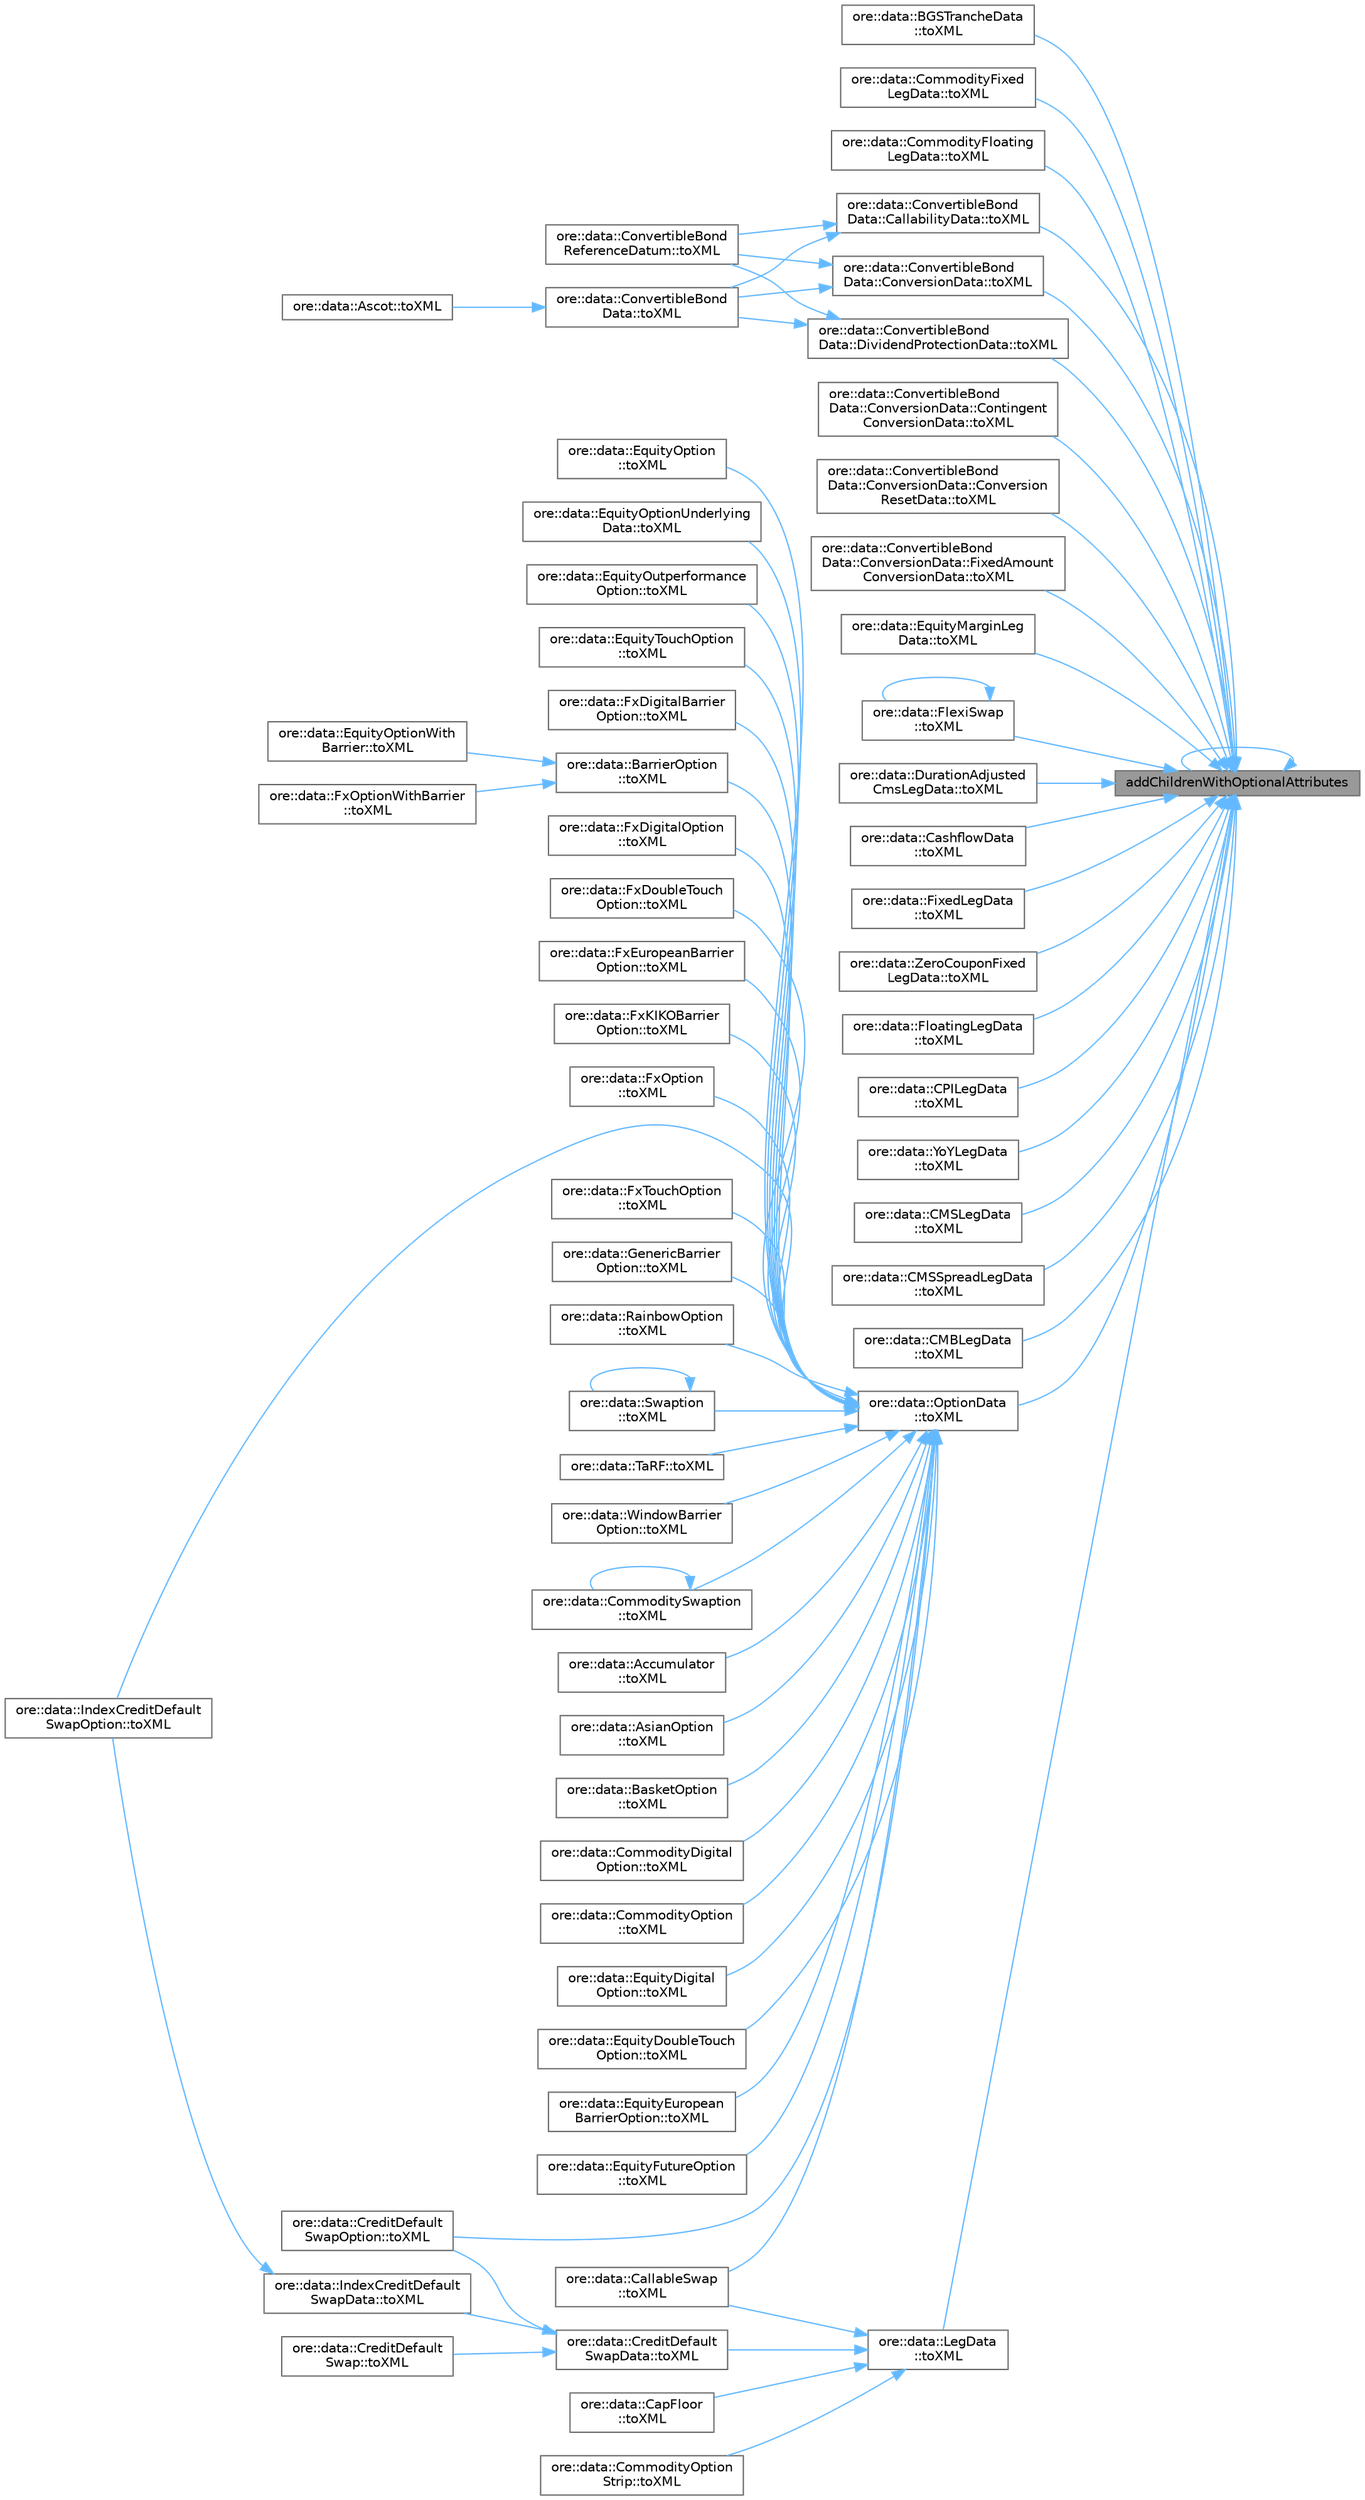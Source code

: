 digraph "addChildrenWithOptionalAttributes"
{
 // INTERACTIVE_SVG=YES
 // LATEX_PDF_SIZE
  bgcolor="transparent";
  edge [fontname=Helvetica,fontsize=10,labelfontname=Helvetica,labelfontsize=10];
  node [fontname=Helvetica,fontsize=10,shape=box,height=0.2,width=0.4];
  rankdir="RL";
  Node1 [label="addChildrenWithOptionalAttributes",height=0.2,width=0.4,color="gray40", fillcolor="grey60", style="filled", fontcolor="black",tooltip=" "];
  Node1 -> Node1 [dir="back",color="steelblue1",style="solid"];
  Node1 -> Node2 [dir="back",color="steelblue1",style="solid"];
  Node2 [label="ore::data::BGSTrancheData\l::toXML",height=0.2,width=0.4,color="grey40", fillcolor="white", style="filled",URL="$classore_1_1data_1_1_b_g_s_tranche_data.html#a98c77e5a9e18de0cd031a56f97459774",tooltip=" "];
  Node1 -> Node3 [dir="back",color="steelblue1",style="solid"];
  Node3 [label="ore::data::CommodityFixed\lLegData::toXML",height=0.2,width=0.4,color="grey40", fillcolor="white", style="filled",URL="$classore_1_1data_1_1_commodity_fixed_leg_data.html#a98c77e5a9e18de0cd031a56f97459774",tooltip=" "];
  Node1 -> Node4 [dir="back",color="steelblue1",style="solid"];
  Node4 [label="ore::data::CommodityFloating\lLegData::toXML",height=0.2,width=0.4,color="grey40", fillcolor="white", style="filled",URL="$classore_1_1data_1_1_commodity_floating_leg_data.html#a98c77e5a9e18de0cd031a56f97459774",tooltip=" "];
  Node1 -> Node5 [dir="back",color="steelblue1",style="solid"];
  Node5 [label="ore::data::ConvertibleBond\lData::CallabilityData::toXML",height=0.2,width=0.4,color="grey40", fillcolor="white", style="filled",URL="$classore_1_1data_1_1_convertible_bond_data_1_1_callability_data.html#a98c77e5a9e18de0cd031a56f97459774",tooltip=" "];
  Node5 -> Node6 [dir="back",color="steelblue1",style="solid"];
  Node6 [label="ore::data::ConvertibleBond\lData::toXML",height=0.2,width=0.4,color="grey40", fillcolor="white", style="filled",URL="$classore_1_1data_1_1_convertible_bond_data.html#a98c77e5a9e18de0cd031a56f97459774",tooltip=" "];
  Node6 -> Node7 [dir="back",color="steelblue1",style="solid"];
  Node7 [label="ore::data::Ascot::toXML",height=0.2,width=0.4,color="grey40", fillcolor="white", style="filled",URL="$classore_1_1data_1_1_ascot.html#a7efefb9270d6c4933e4c96de0771f17a",tooltip=" "];
  Node5 -> Node8 [dir="back",color="steelblue1",style="solid"];
  Node8 [label="ore::data::ConvertibleBond\lReferenceDatum::toXML",height=0.2,width=0.4,color="grey40", fillcolor="white", style="filled",URL="$classore_1_1data_1_1_convertible_bond_reference_datum.html#a98c77e5a9e18de0cd031a56f97459774",tooltip=" "];
  Node1 -> Node9 [dir="back",color="steelblue1",style="solid"];
  Node9 [label="ore::data::ConvertibleBond\lData::ConversionData::Contingent\lConversionData::toXML",height=0.2,width=0.4,color="grey40", fillcolor="white", style="filled",URL="$classore_1_1data_1_1_convertible_bond_data_1_1_conversion_data_1_1_contingent_conversion_data.html#a98c77e5a9e18de0cd031a56f97459774",tooltip=" "];
  Node1 -> Node10 [dir="back",color="steelblue1",style="solid"];
  Node10 [label="ore::data::ConvertibleBond\lData::ConversionData::Conversion\lResetData::toXML",height=0.2,width=0.4,color="grey40", fillcolor="white", style="filled",URL="$classore_1_1data_1_1_convertible_bond_data_1_1_conversion_data_1_1_conversion_reset_data.html#a98c77e5a9e18de0cd031a56f97459774",tooltip=" "];
  Node1 -> Node11 [dir="back",color="steelblue1",style="solid"];
  Node11 [label="ore::data::ConvertibleBond\lData::ConversionData::FixedAmount\lConversionData::toXML",height=0.2,width=0.4,color="grey40", fillcolor="white", style="filled",URL="$classore_1_1data_1_1_convertible_bond_data_1_1_conversion_data_1_1_fixed_amount_conversion_data.html#a98c77e5a9e18de0cd031a56f97459774",tooltip=" "];
  Node1 -> Node12 [dir="back",color="steelblue1",style="solid"];
  Node12 [label="ore::data::ConvertibleBond\lData::ConversionData::toXML",height=0.2,width=0.4,color="grey40", fillcolor="white", style="filled",URL="$classore_1_1data_1_1_convertible_bond_data_1_1_conversion_data.html#a98c77e5a9e18de0cd031a56f97459774",tooltip=" "];
  Node12 -> Node6 [dir="back",color="steelblue1",style="solid"];
  Node12 -> Node8 [dir="back",color="steelblue1",style="solid"];
  Node1 -> Node13 [dir="back",color="steelblue1",style="solid"];
  Node13 [label="ore::data::ConvertibleBond\lData::DividendProtectionData::toXML",height=0.2,width=0.4,color="grey40", fillcolor="white", style="filled",URL="$classore_1_1data_1_1_convertible_bond_data_1_1_dividend_protection_data.html#a98c77e5a9e18de0cd031a56f97459774",tooltip=" "];
  Node13 -> Node6 [dir="back",color="steelblue1",style="solid"];
  Node13 -> Node8 [dir="back",color="steelblue1",style="solid"];
  Node1 -> Node14 [dir="back",color="steelblue1",style="solid"];
  Node14 [label="ore::data::EquityMarginLeg\lData::toXML",height=0.2,width=0.4,color="grey40", fillcolor="white", style="filled",URL="$classore_1_1data_1_1_equity_margin_leg_data.html#a98c77e5a9e18de0cd031a56f97459774",tooltip=" "];
  Node1 -> Node15 [dir="back",color="steelblue1",style="solid"];
  Node15 [label="ore::data::FlexiSwap\l::toXML",height=0.2,width=0.4,color="grey40", fillcolor="white", style="filled",URL="$classore_1_1data_1_1_flexi_swap.html#a98c77e5a9e18de0cd031a56f97459774",tooltip=" "];
  Node15 -> Node15 [dir="back",color="steelblue1",style="solid"];
  Node1 -> Node16 [dir="back",color="steelblue1",style="solid"];
  Node16 [label="ore::data::DurationAdjusted\lCmsLegData::toXML",height=0.2,width=0.4,color="grey40", fillcolor="white", style="filled",URL="$classore_1_1data_1_1_duration_adjusted_cms_leg_data.html#a7efefb9270d6c4933e4c96de0771f17a",tooltip=" "];
  Node1 -> Node17 [dir="back",color="steelblue1",style="solid"];
  Node17 [label="ore::data::CashflowData\l::toXML",height=0.2,width=0.4,color="grey40", fillcolor="white", style="filled",URL="$classore_1_1data_1_1_cashflow_data.html#a7efefb9270d6c4933e4c96de0771f17a",tooltip=" "];
  Node1 -> Node18 [dir="back",color="steelblue1",style="solid"];
  Node18 [label="ore::data::FixedLegData\l::toXML",height=0.2,width=0.4,color="grey40", fillcolor="white", style="filled",URL="$classore_1_1data_1_1_fixed_leg_data.html#a7efefb9270d6c4933e4c96de0771f17a",tooltip=" "];
  Node1 -> Node19 [dir="back",color="steelblue1",style="solid"];
  Node19 [label="ore::data::ZeroCouponFixed\lLegData::toXML",height=0.2,width=0.4,color="grey40", fillcolor="white", style="filled",URL="$classore_1_1data_1_1_zero_coupon_fixed_leg_data.html#a7efefb9270d6c4933e4c96de0771f17a",tooltip=" "];
  Node1 -> Node20 [dir="back",color="steelblue1",style="solid"];
  Node20 [label="ore::data::FloatingLegData\l::toXML",height=0.2,width=0.4,color="grey40", fillcolor="white", style="filled",URL="$classore_1_1data_1_1_floating_leg_data.html#a7efefb9270d6c4933e4c96de0771f17a",tooltip=" "];
  Node1 -> Node21 [dir="back",color="steelblue1",style="solid"];
  Node21 [label="ore::data::CPILegData\l::toXML",height=0.2,width=0.4,color="grey40", fillcolor="white", style="filled",URL="$classore_1_1data_1_1_c_p_i_leg_data.html#a7efefb9270d6c4933e4c96de0771f17a",tooltip=" "];
  Node1 -> Node22 [dir="back",color="steelblue1",style="solid"];
  Node22 [label="ore::data::YoYLegData\l::toXML",height=0.2,width=0.4,color="grey40", fillcolor="white", style="filled",URL="$classore_1_1data_1_1_yo_y_leg_data.html#a7efefb9270d6c4933e4c96de0771f17a",tooltip=" "];
  Node1 -> Node23 [dir="back",color="steelblue1",style="solid"];
  Node23 [label="ore::data::CMSLegData\l::toXML",height=0.2,width=0.4,color="grey40", fillcolor="white", style="filled",URL="$classore_1_1data_1_1_c_m_s_leg_data.html#a7efefb9270d6c4933e4c96de0771f17a",tooltip=" "];
  Node1 -> Node24 [dir="back",color="steelblue1",style="solid"];
  Node24 [label="ore::data::CMSSpreadLegData\l::toXML",height=0.2,width=0.4,color="grey40", fillcolor="white", style="filled",URL="$classore_1_1data_1_1_c_m_s_spread_leg_data.html#a7efefb9270d6c4933e4c96de0771f17a",tooltip=" "];
  Node1 -> Node25 [dir="back",color="steelblue1",style="solid"];
  Node25 [label="ore::data::CMBLegData\l::toXML",height=0.2,width=0.4,color="grey40", fillcolor="white", style="filled",URL="$classore_1_1data_1_1_c_m_b_leg_data.html#a7efefb9270d6c4933e4c96de0771f17a",tooltip=" "];
  Node1 -> Node26 [dir="back",color="steelblue1",style="solid"];
  Node26 [label="ore::data::LegData\l::toXML",height=0.2,width=0.4,color="grey40", fillcolor="white", style="filled",URL="$classore_1_1data_1_1_leg_data.html#a7efefb9270d6c4933e4c96de0771f17a",tooltip=" "];
  Node26 -> Node27 [dir="back",color="steelblue1",style="solid"];
  Node27 [label="ore::data::CallableSwap\l::toXML",height=0.2,width=0.4,color="grey40", fillcolor="white", style="filled",URL="$classore_1_1data_1_1_callable_swap.html#a98c77e5a9e18de0cd031a56f97459774",tooltip=" "];
  Node26 -> Node28 [dir="back",color="steelblue1",style="solid"];
  Node28 [label="ore::data::CommodityOption\lStrip::toXML",height=0.2,width=0.4,color="grey40", fillcolor="white", style="filled",URL="$classore_1_1data_1_1_commodity_option_strip.html#a98c77e5a9e18de0cd031a56f97459774",tooltip=" "];
  Node26 -> Node29 [dir="back",color="steelblue1",style="solid"];
  Node29 [label="ore::data::CapFloor\l::toXML",height=0.2,width=0.4,color="grey40", fillcolor="white", style="filled",URL="$classore_1_1data_1_1_cap_floor.html#a7efefb9270d6c4933e4c96de0771f17a",tooltip=" "];
  Node26 -> Node30 [dir="back",color="steelblue1",style="solid"];
  Node30 [label="ore::data::CreditDefault\lSwapData::toXML",height=0.2,width=0.4,color="grey40", fillcolor="white", style="filled",URL="$classore_1_1data_1_1_credit_default_swap_data.html#a7efefb9270d6c4933e4c96de0771f17a",tooltip=" "];
  Node30 -> Node31 [dir="back",color="steelblue1",style="solid"];
  Node31 [label="ore::data::IndexCreditDefault\lSwapData::toXML",height=0.2,width=0.4,color="grey40", fillcolor="white", style="filled",URL="$classore_1_1data_1_1_index_credit_default_swap_data.html#a98c77e5a9e18de0cd031a56f97459774",tooltip=" "];
  Node31 -> Node32 [dir="back",color="steelblue1",style="solid"];
  Node32 [label="ore::data::IndexCreditDefault\lSwapOption::toXML",height=0.2,width=0.4,color="grey40", fillcolor="white", style="filled",URL="$classore_1_1data_1_1_index_credit_default_swap_option.html#a98c77e5a9e18de0cd031a56f97459774",tooltip=" "];
  Node30 -> Node33 [dir="back",color="steelblue1",style="solid"];
  Node33 [label="ore::data::CreditDefault\lSwap::toXML",height=0.2,width=0.4,color="grey40", fillcolor="white", style="filled",URL="$classore_1_1data_1_1_credit_default_swap.html#a7efefb9270d6c4933e4c96de0771f17a",tooltip=" "];
  Node30 -> Node34 [dir="back",color="steelblue1",style="solid"];
  Node34 [label="ore::data::CreditDefault\lSwapOption::toXML",height=0.2,width=0.4,color="grey40", fillcolor="white", style="filled",URL="$classore_1_1data_1_1_credit_default_swap_option.html#a7efefb9270d6c4933e4c96de0771f17a",tooltip=" "];
  Node1 -> Node35 [dir="back",color="steelblue1",style="solid"];
  Node35 [label="ore::data::OptionData\l::toXML",height=0.2,width=0.4,color="grey40", fillcolor="white", style="filled",URL="$classore_1_1data_1_1_option_data.html#a7efefb9270d6c4933e4c96de0771f17a",tooltip=" "];
  Node35 -> Node36 [dir="back",color="steelblue1",style="solid"];
  Node36 [label="ore::data::BarrierOption\l::toXML",height=0.2,width=0.4,color="grey40", fillcolor="white", style="filled",URL="$classore_1_1data_1_1_barrier_option.html#a98c77e5a9e18de0cd031a56f97459774",tooltip=" "];
  Node36 -> Node37 [dir="back",color="steelblue1",style="solid"];
  Node37 [label="ore::data::FxOptionWithBarrier\l::toXML",height=0.2,width=0.4,color="grey40", fillcolor="white", style="filled",URL="$classore_1_1data_1_1_fx_option_with_barrier.html#a5c10f5bd7e0435a01713935a199ad5ff",tooltip=" "];
  Node36 -> Node38 [dir="back",color="steelblue1",style="solid"];
  Node38 [label="ore::data::EquityOptionWith\lBarrier::toXML",height=0.2,width=0.4,color="grey40", fillcolor="white", style="filled",URL="$classore_1_1data_1_1_equity_option_with_barrier.html#a5c10f5bd7e0435a01713935a199ad5ff",tooltip=" "];
  Node35 -> Node27 [dir="back",color="steelblue1",style="solid"];
  Node35 -> Node39 [dir="back",color="steelblue1",style="solid"];
  Node39 [label="ore::data::CommoditySwaption\l::toXML",height=0.2,width=0.4,color="grey40", fillcolor="white", style="filled",URL="$classore_1_1data_1_1_commodity_swaption.html#a98c77e5a9e18de0cd031a56f97459774",tooltip=" "];
  Node39 -> Node39 [dir="back",color="steelblue1",style="solid"];
  Node35 -> Node32 [dir="back",color="steelblue1",style="solid"];
  Node35 -> Node40 [dir="back",color="steelblue1",style="solid"];
  Node40 [label="ore::data::Accumulator\l::toXML",height=0.2,width=0.4,color="grey40", fillcolor="white", style="filled",URL="$classore_1_1data_1_1_accumulator.html#a7efefb9270d6c4933e4c96de0771f17a",tooltip=" "];
  Node35 -> Node41 [dir="back",color="steelblue1",style="solid"];
  Node41 [label="ore::data::AsianOption\l::toXML",height=0.2,width=0.4,color="grey40", fillcolor="white", style="filled",URL="$classore_1_1data_1_1_asian_option.html#a7efefb9270d6c4933e4c96de0771f17a",tooltip=" "];
  Node35 -> Node42 [dir="back",color="steelblue1",style="solid"];
  Node42 [label="ore::data::BasketOption\l::toXML",height=0.2,width=0.4,color="grey40", fillcolor="white", style="filled",URL="$classore_1_1data_1_1_basket_option.html#a7efefb9270d6c4933e4c96de0771f17a",tooltip=" "];
  Node35 -> Node43 [dir="back",color="steelblue1",style="solid"];
  Node43 [label="ore::data::CommodityDigital\lOption::toXML",height=0.2,width=0.4,color="grey40", fillcolor="white", style="filled",URL="$classore_1_1data_1_1_commodity_digital_option.html#a7efefb9270d6c4933e4c96de0771f17a",tooltip=" "];
  Node35 -> Node44 [dir="back",color="steelblue1",style="solid"];
  Node44 [label="ore::data::CommodityOption\l::toXML",height=0.2,width=0.4,color="grey40", fillcolor="white", style="filled",URL="$classore_1_1data_1_1_commodity_option.html#a7efefb9270d6c4933e4c96de0771f17a",tooltip=" "];
  Node35 -> Node34 [dir="back",color="steelblue1",style="solid"];
  Node35 -> Node45 [dir="back",color="steelblue1",style="solid"];
  Node45 [label="ore::data::EquityDigital\lOption::toXML",height=0.2,width=0.4,color="grey40", fillcolor="white", style="filled",URL="$classore_1_1data_1_1_equity_digital_option.html#a7efefb9270d6c4933e4c96de0771f17a",tooltip=" "];
  Node35 -> Node46 [dir="back",color="steelblue1",style="solid"];
  Node46 [label="ore::data::EquityDoubleTouch\lOption::toXML",height=0.2,width=0.4,color="grey40", fillcolor="white", style="filled",URL="$classore_1_1data_1_1_equity_double_touch_option.html#a7efefb9270d6c4933e4c96de0771f17a",tooltip=" "];
  Node35 -> Node47 [dir="back",color="steelblue1",style="solid"];
  Node47 [label="ore::data::EquityEuropean\lBarrierOption::toXML",height=0.2,width=0.4,color="grey40", fillcolor="white", style="filled",URL="$classore_1_1data_1_1_equity_european_barrier_option.html#a7efefb9270d6c4933e4c96de0771f17a",tooltip=" "];
  Node35 -> Node48 [dir="back",color="steelblue1",style="solid"];
  Node48 [label="ore::data::EquityFutureOption\l::toXML",height=0.2,width=0.4,color="grey40", fillcolor="white", style="filled",URL="$classore_1_1data_1_1_equity_future_option.html#a7efefb9270d6c4933e4c96de0771f17a",tooltip=" "];
  Node35 -> Node49 [dir="back",color="steelblue1",style="solid"];
  Node49 [label="ore::data::EquityOption\l::toXML",height=0.2,width=0.4,color="grey40", fillcolor="white", style="filled",URL="$classore_1_1data_1_1_equity_option.html#a7efefb9270d6c4933e4c96de0771f17a",tooltip=" "];
  Node35 -> Node50 [dir="back",color="steelblue1",style="solid"];
  Node50 [label="ore::data::EquityOptionUnderlying\lData::toXML",height=0.2,width=0.4,color="grey40", fillcolor="white", style="filled",URL="$classore_1_1data_1_1_equity_option_underlying_data.html#a7efefb9270d6c4933e4c96de0771f17a",tooltip=" "];
  Node35 -> Node51 [dir="back",color="steelblue1",style="solid"];
  Node51 [label="ore::data::EquityOutperformance\lOption::toXML",height=0.2,width=0.4,color="grey40", fillcolor="white", style="filled",URL="$classore_1_1data_1_1_equity_outperformance_option.html#a7efefb9270d6c4933e4c96de0771f17a",tooltip=" "];
  Node35 -> Node52 [dir="back",color="steelblue1",style="solid"];
  Node52 [label="ore::data::EquityTouchOption\l::toXML",height=0.2,width=0.4,color="grey40", fillcolor="white", style="filled",URL="$classore_1_1data_1_1_equity_touch_option.html#a7efefb9270d6c4933e4c96de0771f17a",tooltip=" "];
  Node35 -> Node53 [dir="back",color="steelblue1",style="solid"];
  Node53 [label="ore::data::FxDigitalBarrier\lOption::toXML",height=0.2,width=0.4,color="grey40", fillcolor="white", style="filled",URL="$classore_1_1data_1_1_fx_digital_barrier_option.html#a7efefb9270d6c4933e4c96de0771f17a",tooltip=" "];
  Node35 -> Node54 [dir="back",color="steelblue1",style="solid"];
  Node54 [label="ore::data::FxDigitalOption\l::toXML",height=0.2,width=0.4,color="grey40", fillcolor="white", style="filled",URL="$classore_1_1data_1_1_fx_digital_option.html#a7efefb9270d6c4933e4c96de0771f17a",tooltip=" "];
  Node35 -> Node55 [dir="back",color="steelblue1",style="solid"];
  Node55 [label="ore::data::FxDoubleTouch\lOption::toXML",height=0.2,width=0.4,color="grey40", fillcolor="white", style="filled",URL="$classore_1_1data_1_1_fx_double_touch_option.html#a7efefb9270d6c4933e4c96de0771f17a",tooltip=" "];
  Node35 -> Node56 [dir="back",color="steelblue1",style="solid"];
  Node56 [label="ore::data::FxEuropeanBarrier\lOption::toXML",height=0.2,width=0.4,color="grey40", fillcolor="white", style="filled",URL="$classore_1_1data_1_1_fx_european_barrier_option.html#a7efefb9270d6c4933e4c96de0771f17a",tooltip=" "];
  Node35 -> Node57 [dir="back",color="steelblue1",style="solid"];
  Node57 [label="ore::data::FxKIKOBarrier\lOption::toXML",height=0.2,width=0.4,color="grey40", fillcolor="white", style="filled",URL="$classore_1_1data_1_1_fx_k_i_k_o_barrier_option.html#a7efefb9270d6c4933e4c96de0771f17a",tooltip=" "];
  Node35 -> Node58 [dir="back",color="steelblue1",style="solid"];
  Node58 [label="ore::data::FxOption\l::toXML",height=0.2,width=0.4,color="grey40", fillcolor="white", style="filled",URL="$classore_1_1data_1_1_fx_option.html#a7efefb9270d6c4933e4c96de0771f17a",tooltip=" "];
  Node35 -> Node59 [dir="back",color="steelblue1",style="solid"];
  Node59 [label="ore::data::FxTouchOption\l::toXML",height=0.2,width=0.4,color="grey40", fillcolor="white", style="filled",URL="$classore_1_1data_1_1_fx_touch_option.html#a7efefb9270d6c4933e4c96de0771f17a",tooltip=" "];
  Node35 -> Node60 [dir="back",color="steelblue1",style="solid"];
  Node60 [label="ore::data::GenericBarrier\lOption::toXML",height=0.2,width=0.4,color="grey40", fillcolor="white", style="filled",URL="$classore_1_1data_1_1_generic_barrier_option.html#a7efefb9270d6c4933e4c96de0771f17a",tooltip=" "];
  Node35 -> Node61 [dir="back",color="steelblue1",style="solid"];
  Node61 [label="ore::data::RainbowOption\l::toXML",height=0.2,width=0.4,color="grey40", fillcolor="white", style="filled",URL="$classore_1_1data_1_1_rainbow_option.html#a7efefb9270d6c4933e4c96de0771f17a",tooltip=" "];
  Node35 -> Node62 [dir="back",color="steelblue1",style="solid"];
  Node62 [label="ore::data::Swaption\l::toXML",height=0.2,width=0.4,color="grey40", fillcolor="white", style="filled",URL="$classore_1_1data_1_1_swaption.html#a7efefb9270d6c4933e4c96de0771f17a",tooltip=" "];
  Node62 -> Node62 [dir="back",color="steelblue1",style="solid"];
  Node35 -> Node63 [dir="back",color="steelblue1",style="solid"];
  Node63 [label="ore::data::TaRF::toXML",height=0.2,width=0.4,color="grey40", fillcolor="white", style="filled",URL="$classore_1_1data_1_1_ta_r_f.html#a7efefb9270d6c4933e4c96de0771f17a",tooltip=" "];
  Node35 -> Node64 [dir="back",color="steelblue1",style="solid"];
  Node64 [label="ore::data::WindowBarrier\lOption::toXML",height=0.2,width=0.4,color="grey40", fillcolor="white", style="filled",URL="$classore_1_1data_1_1_window_barrier_option.html#a7efefb9270d6c4933e4c96de0771f17a",tooltip=" "];
}
